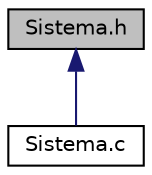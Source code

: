 digraph "Sistema.h"
{
 // LATEX_PDF_SIZE
  edge [fontname="Helvetica",fontsize="10",labelfontname="Helvetica",labelfontsize="10"];
  node [fontname="Helvetica",fontsize="10",shape=record];
  Node1 [label="Sistema.h",height=0.2,width=0.4,color="black", fillcolor="grey75", style="filled", fontcolor="black",tooltip="Arquivo contendo as definições e tipos de dados utilizados no sistema."];
  Node1 -> Node2 [dir="back",color="midnightblue",fontsize="10",style="solid",fontname="Helvetica"];
  Node2 [label="Sistema.c",height=0.2,width=0.4,color="black", fillcolor="white", style="filled",URL="$_sistema_8c.html",tooltip="Arquivo contendo a função main e todos os includes."];
}
